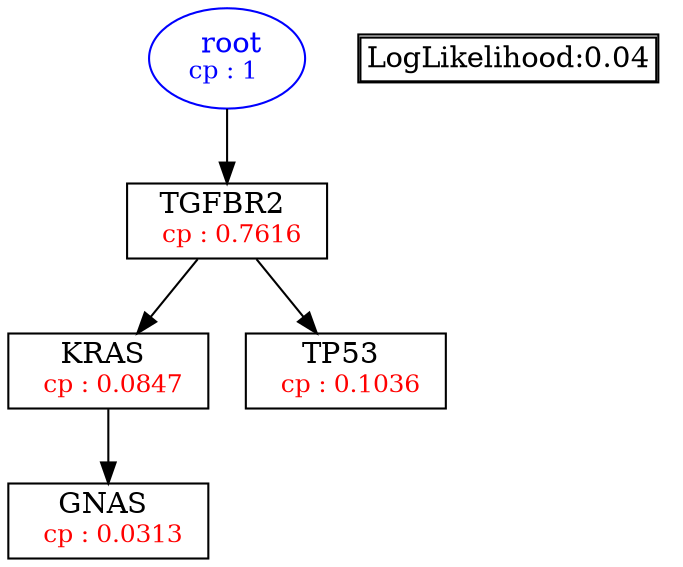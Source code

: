 digraph tree {
    "root" [label=<<font color='Blue'> root</font><br/><font color='Blue' POINT-SIZE='12'>cp : 1 </font>>, shape=oval, color=Blue];
    "S4" [label =<TGFBR2 <br/> <font color='Red' POINT-SIZE='12'> cp : 0.7616 </font>>, shape=box];
    "S1" [label =<KRAS <br/> <font color='Red' POINT-SIZE='12'> cp : 0.0847 </font>>, shape=box];
    "S3" [label =<GNAS <br/> <font color='Red' POINT-SIZE='12'> cp : 0.0313 </font>>, shape=box];
    "S2" [label =<TP53 <br/> <font color='Red' POINT-SIZE='12'> cp : 0.1036 </font>>, shape=box];
    "root" -> "S4";
    "S4" -> "S1";
    "S4" -> "S2";
    "S1" -> "S3";

    node[shape=plaintext]
    fontsize="10"
    struct1 [label=
    <<TABLE BORDER="1" CELLBORDER="1" CELLSPACING="0" >
    <TR><TD ALIGN="LEFT">LogLikelihood:0.04</TD></TR>
    </TABLE>>];

}

